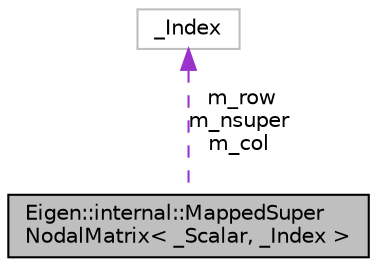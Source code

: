 digraph "Eigen::internal::MappedSuperNodalMatrix&lt; _Scalar, _Index &gt;"
{
  edge [fontname="Helvetica",fontsize="10",labelfontname="Helvetica",labelfontsize="10"];
  node [fontname="Helvetica",fontsize="10",shape=record];
  Node1 [label="Eigen::internal::MappedSuper\lNodalMatrix\< _Scalar, _Index \>",height=0.2,width=0.4,color="black", fillcolor="grey75", style="filled", fontcolor="black"];
  Node2 -> Node1 [dir="back",color="darkorchid3",fontsize="10",style="dashed",label=" m_row\nm_nsuper\nm_col" ,fontname="Helvetica"];
  Node2 [label="_Index",height=0.2,width=0.4,color="grey75", fillcolor="white", style="filled"];
}
